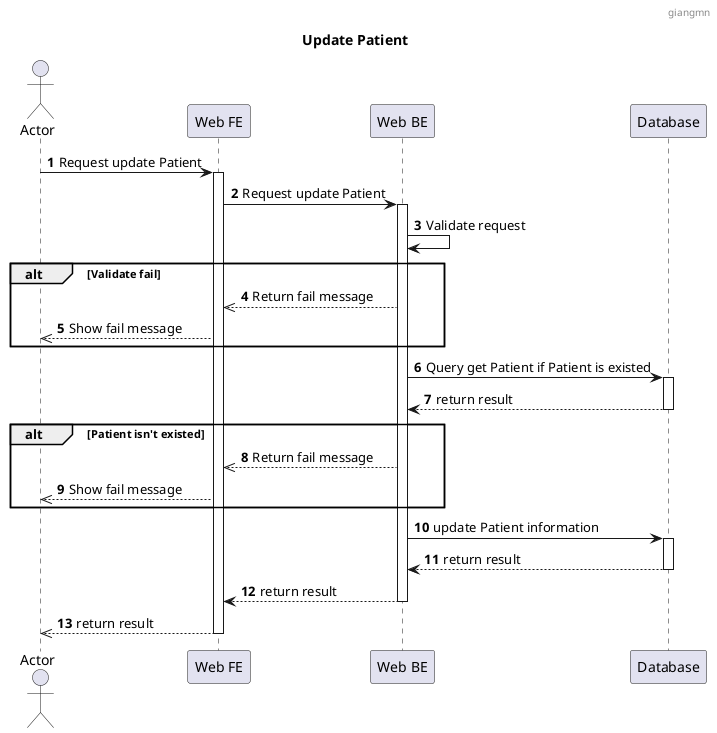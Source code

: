 @startuml
header : giangmn
title: Update Patient
autonumber

actor "Actor" as a
participant "Web FE" as fe
participant "Web BE" as be
participant "Database" as db

a->fe : Request update Patient
fe++
fe -> be: Request update Patient
be++
be -> be: Validate request
alt Validate fail
be -->> fe: Return fail message
fe -->> a: Show fail message
end

be -> db: Query get Patient if Patient is existed
db++
db --> be: return result
db--
alt Patient isn't existed
be -->> fe: Return fail message
fe -->> a: Show fail message

end
be->db: update Patient information
db++
db--> be: return result
db--
be --> fe: return result
be--
fe -->> a: return result
fe--
@enduml